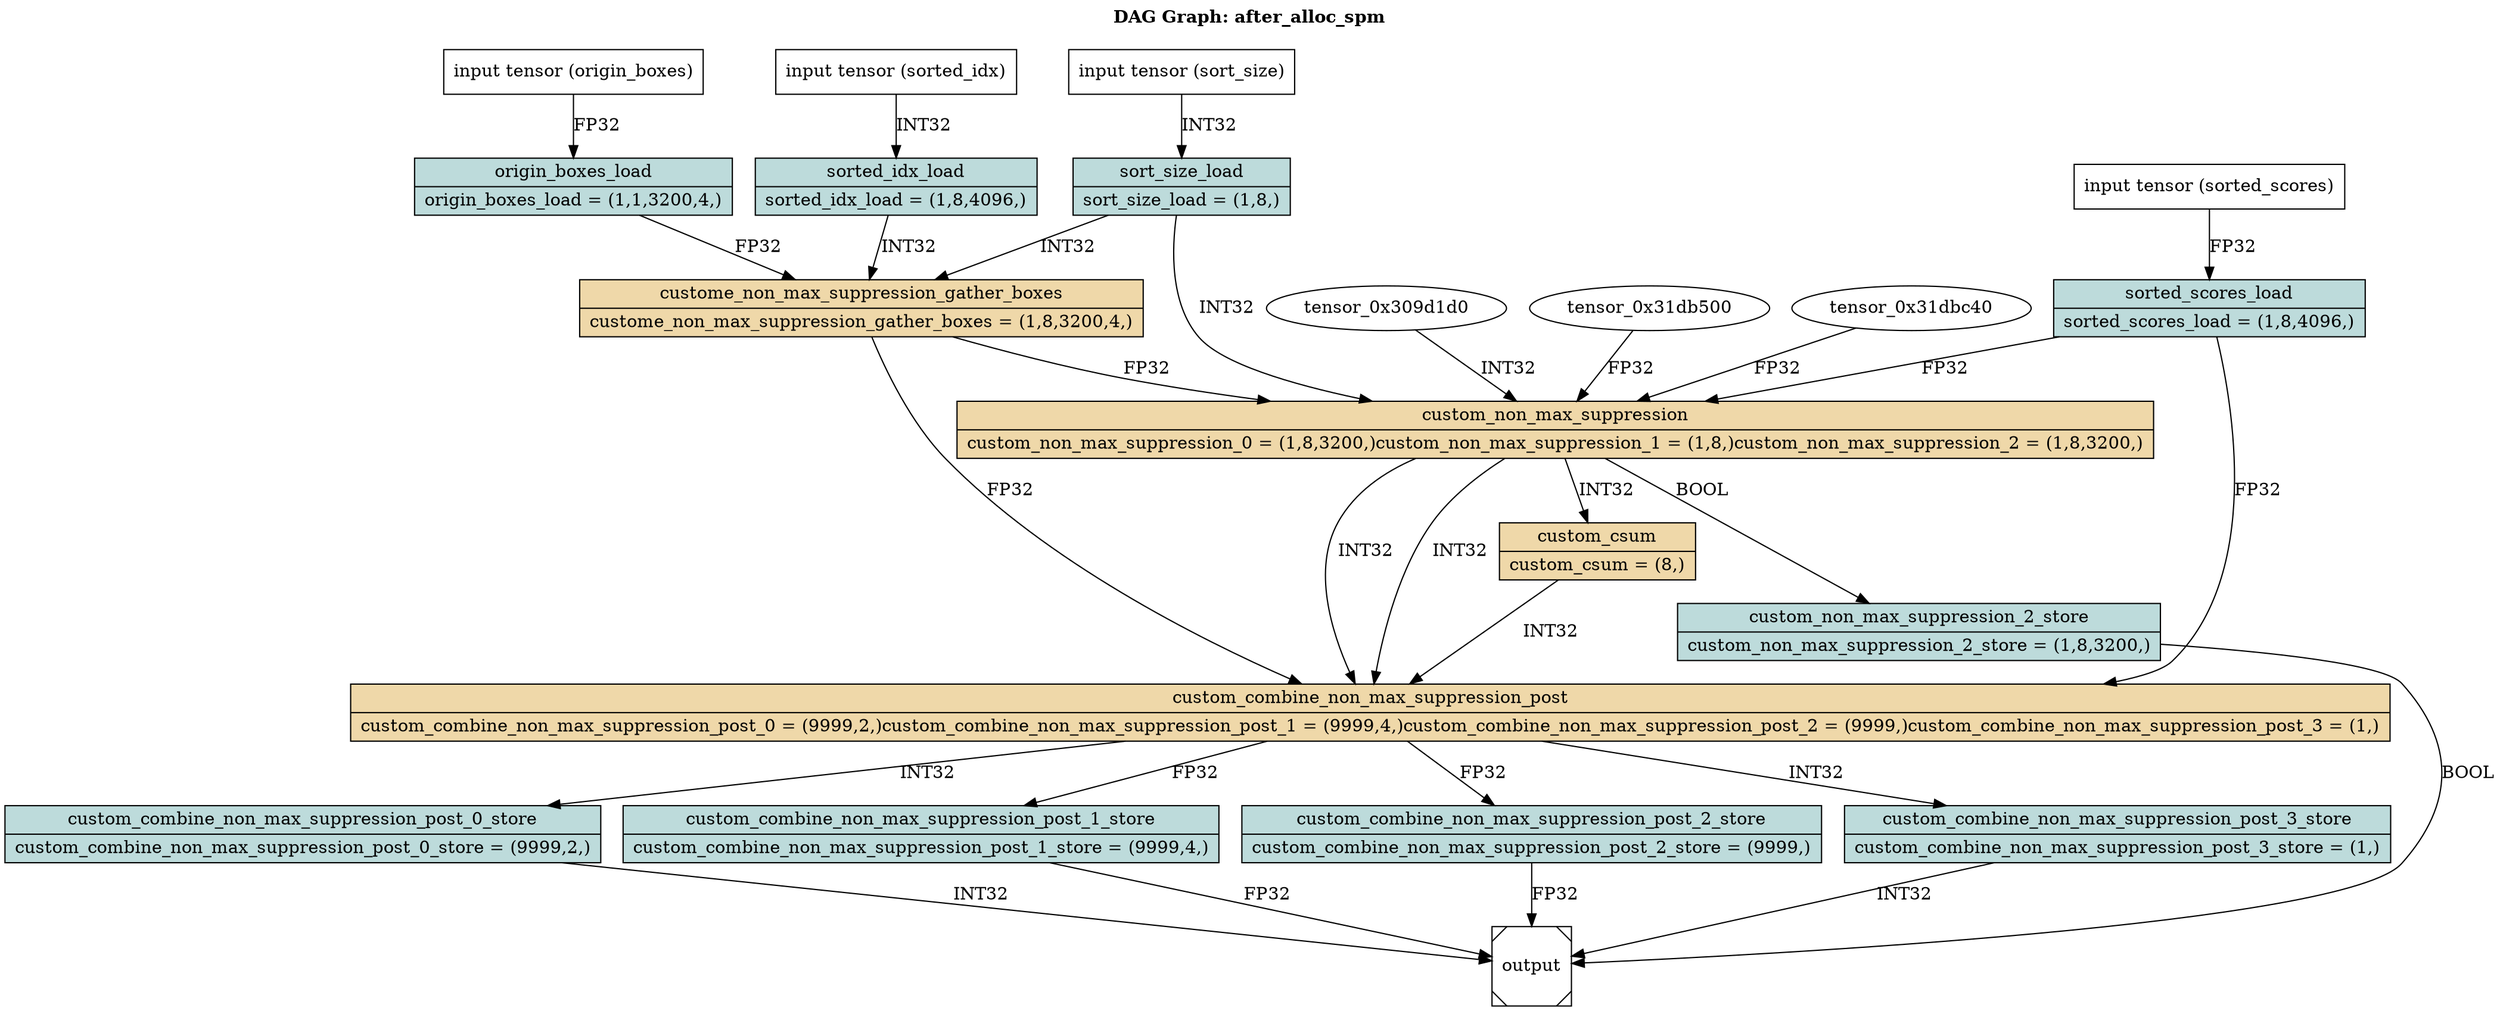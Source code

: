 digraph G {
labelloc="t";
label=<<b>DAG Graph: after_alloc_spm</b><br/><br/>>;
tensor_0x31d9f90 [label="input tensor (origin_boxes)", shape="box", fillcolor="#ffffff" ];
tensor_0x31d8240 [label="input tensor (sorted_idx)", shape="box", fillcolor="#ffffff" ];
tensor_0x30db5c0 [label="input tensor (sort_size)", shape="box", fillcolor="#ffffff" ];
tensor_0x31d8ba0 [label="input tensor (sorted_scores)", shape="box", fillcolor="#ffffff" ];
node_0x31dde10 [label="{origin_boxes_load|{origin_boxes_load = (1,1,3200,4,)}}", style="solid,filled", fontcolor="#000000", color="#000000", shape="record", fillcolor="#bddbdb" ];
node_0x309b6b0 [label="{sorted_idx_load|{sorted_idx_load = (1,8,4096,)}}", style="solid,filled", fontcolor="#000000", color="#000000", shape="record", fillcolor="#bddbdb" ];
node_0x309b9e0 [label="{sort_size_load|{sort_size_load = (1,8,)}}", style="solid,filled", fontcolor="#000000", color="#000000", shape="record", fillcolor="#bddbdb" ];
node_0x31d9b30 [label="{custome_non_max_suppression_gather_boxes|{custome_non_max_suppression_gather_boxes = (1,8,3200,4,)}}", style="solid,filled", fontcolor="#000000", color="#000000", shape="record", fillcolor="#efd8a9" ];
node_0x31d0ba0 [label="{sorted_scores_load|{sorted_scores_load = (1,8,4096,)}}", style="solid,filled", fontcolor="#000000", color="#000000", shape="record", fillcolor="#bddbdb" ];
node_0x21e7dc0 [label="{custom_non_max_suppression|{custom_non_max_suppression_0 = (1,8,3200,)custom_non_max_suppression_1 = (1,8,)custom_non_max_suppression_2 = (1,8,3200,)}}", style="solid,filled", fontcolor="#000000", color="#000000", shape="record", fillcolor="#efd8a9" ];
node_0x31dbfe0 [label="{custom_non_max_suppression_2_store|{custom_non_max_suppression_2_store = (1,8,3200,)}}", style="solid,filled", fontcolor="#000000", color="#000000", shape="record", fillcolor="#bddbdb" ];
node_0x31de260 [label="{custom_csum|{custom_csum = (8,)}}", style="solid,filled", fontcolor="#000000", color="#000000", shape="record", fillcolor="#efd8a9" ];
node_0x2eeadf0 [label="{custom_combine_non_max_suppression_post|{custom_combine_non_max_suppression_post_0 = (9999,2,)custom_combine_non_max_suppression_post_1 = (9999,4,)custom_combine_non_max_suppression_post_2 = (9999,)custom_combine_non_max_suppression_post_3 = (1,)}}", style="solid,filled", fontcolor="#000000", color="#000000", shape="record", fillcolor="#efd8a9" ];
node_0x31d0dd0 [label="{custom_combine_non_max_suppression_post_0_store|{custom_combine_non_max_suppression_post_0_store = (9999,2,)}}", style="solid,filled", fontcolor="#000000", color="#000000", shape="record", fillcolor="#bddbdb" ];
node_0x31d1280 [label="{custom_combine_non_max_suppression_post_1_store|{custom_combine_non_max_suppression_post_1_store = (9999,4,)}}", style="solid,filled", fontcolor="#000000", color="#000000", shape="record", fillcolor="#bddbdb" ];
node_0x31cebd0 [label="{custom_combine_non_max_suppression_post_2_store|{custom_combine_non_max_suppression_post_2_store = (9999,)}}", style="solid,filled", fontcolor="#000000", color="#000000", shape="record", fillcolor="#bddbdb" ];
node_0x31cf0c0 [label="{custom_combine_non_max_suppression_post_3_store|{custom_combine_non_max_suppression_post_3_store = (1,)}}", style="solid,filled", fontcolor="#000000", color="#000000", shape="record", fillcolor="#bddbdb" ];
node_output [label="output", shape="Msquare" ];
tensor_0x31d9f90 -> node_0x31dde10 [label="FP32", color="#000000"]
tensor_0x31d8240 -> node_0x309b6b0 [label="INT32", color="#000000"]
tensor_0x30db5c0 -> node_0x309b9e0 [label="INT32", color="#000000"]
node_0x31dde10 -> node_0x31d9b30 [label="FP32", color="#000000"]
node_0x309b6b0 -> node_0x31d9b30 [label="INT32", color="#000000"]
node_0x309b9e0 -> node_0x31d9b30 [label="INT32", color="#000000"]
tensor_0x31d8ba0 -> node_0x31d0ba0 [label="FP32", color="#000000"]
node_0x31d9b30 -> node_0x21e7dc0 [label="FP32", color="#000000"]
node_0x31d0ba0 -> node_0x21e7dc0 [label="FP32", color="#000000"]
tensor_0x309d1d0 -> node_0x21e7dc0 [label="INT32", color="#000000"]
tensor_0x31db500 -> node_0x21e7dc0 [label="FP32", color="#000000"]
tensor_0x31dbc40 -> node_0x21e7dc0 [label="FP32", color="#000000"]
node_0x309b9e0 -> node_0x21e7dc0 [label="INT32", color="#000000"]
node_0x21e7dc0 -> node_0x31dbfe0 [label="BOOL", color="#000000"]
node_0x31dbfe0 -> node_output [label="BOOL", color="#000000"]
node_0x21e7dc0 -> node_0x31de260 [label="INT32", color="#000000"]
node_0x31d9b30 -> node_0x2eeadf0 [label="FP32", color="#000000"]
node_0x31d0ba0 -> node_0x2eeadf0 [label="FP32", color="#000000"]
node_0x21e7dc0 -> node_0x2eeadf0 [label="INT32", color="#000000"]
node_0x21e7dc0 -> node_0x2eeadf0 [label="INT32", color="#000000"]
node_0x31de260 -> node_0x2eeadf0 [label="INT32", color="#000000"]
node_0x2eeadf0 -> node_0x31d0dd0 [label="INT32", color="#000000"]
node_0x31d0dd0 -> node_output [label="INT32", color="#000000"]
node_0x2eeadf0 -> node_0x31d1280 [label="FP32", color="#000000"]
node_0x31d1280 -> node_output [label="FP32", color="#000000"]
node_0x2eeadf0 -> node_0x31cebd0 [label="FP32", color="#000000"]
node_0x31cebd0 -> node_output [label="FP32", color="#000000"]
node_0x2eeadf0 -> node_0x31cf0c0 [label="INT32", color="#000000"]
node_0x31cf0c0 -> node_output [label="INT32", color="#000000"]
}
